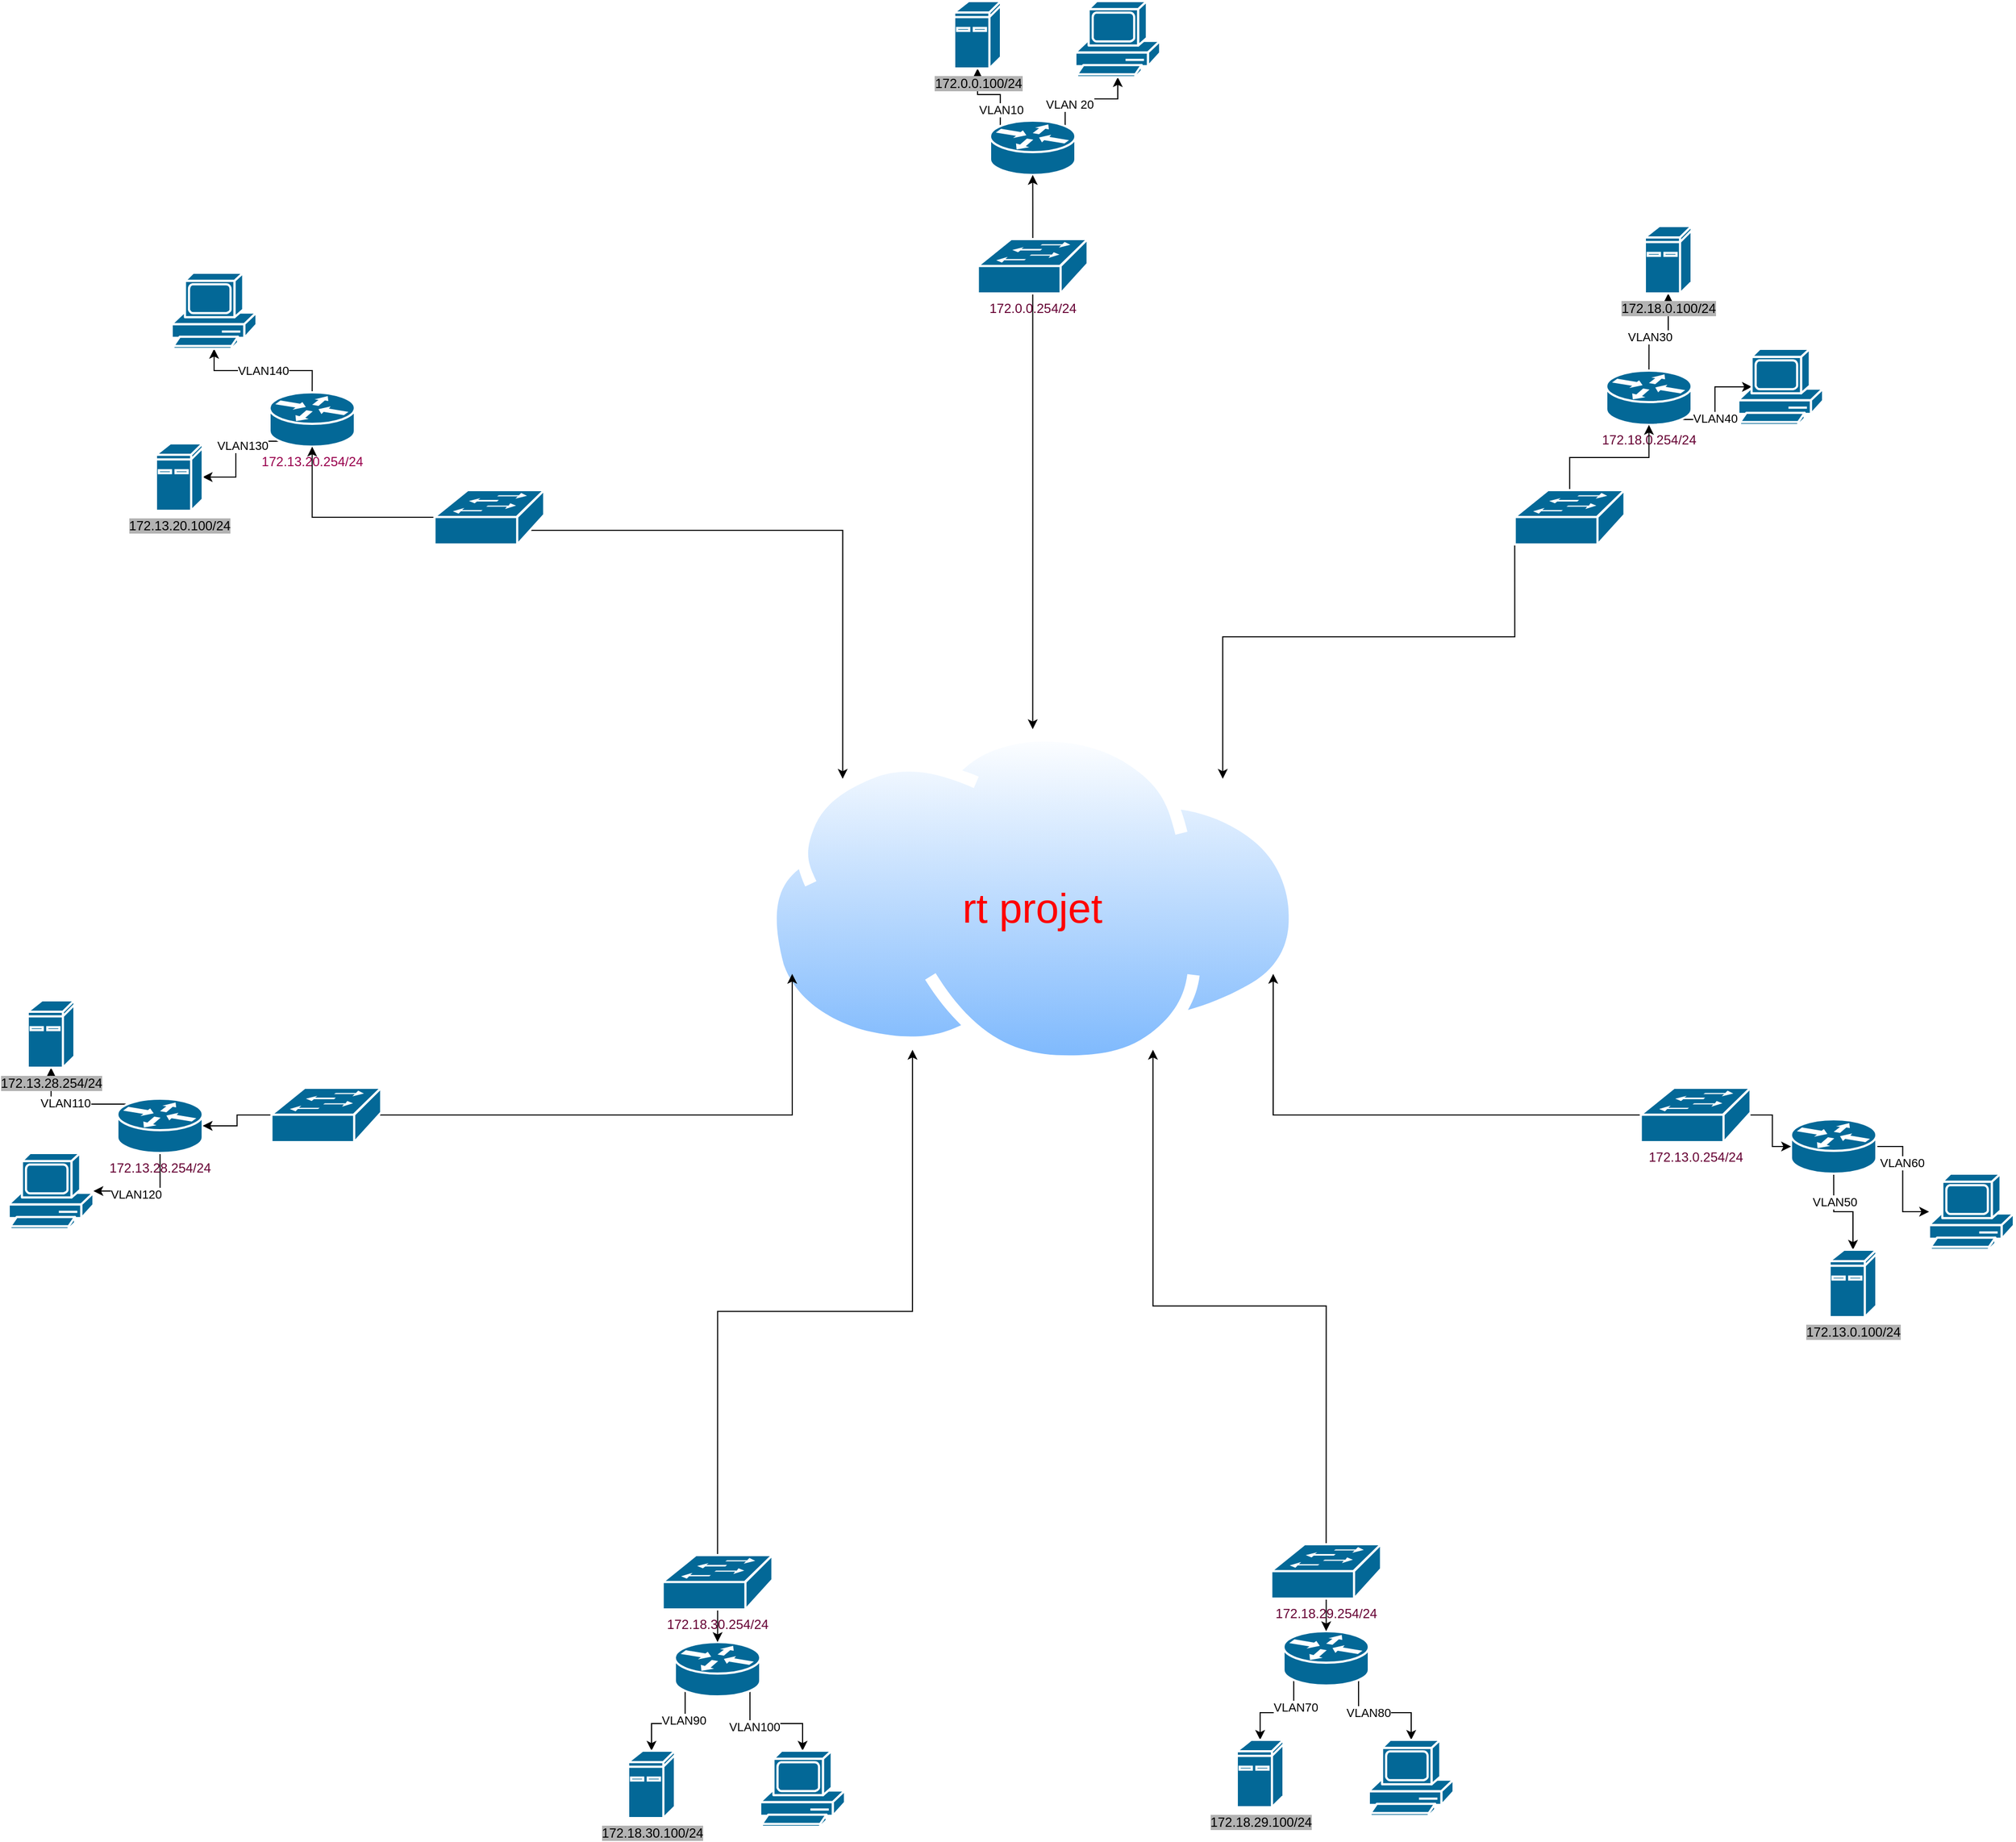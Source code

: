<mxfile version="14.4.8" type="device"><diagram id="L1k257xSW0WnieXHfgta" name="Page-1"><mxGraphModel dx="5126" dy="1832" grid="1" gridSize="10" guides="1" tooltips="1" connect="1" arrows="1" fold="1" page="1" pageScale="1" pageWidth="827" pageHeight="1169" math="0" shadow="0"><root><mxCell id="0"/><mxCell id="1" parent="0"/><mxCell id="RxUKPnJYmhais6dm5igd-75" value="&lt;p style=&quot;font-size: 31px ; line-height: 0%&quot;&gt;&lt;br&gt;&lt;/p&gt;" style="aspect=fixed;perimeter=ellipsePerimeter;html=1;align=center;shadow=0;dashed=0;spacingTop=3;image;image=img/lib/active_directory/internet_cloud.svg;" vertex="1" parent="1"><mxGeometry x="-244.97" y="1370" width="494.44" height="311.5" as="geometry"/></mxCell><mxCell id="RxUKPnJYmhais6dm5igd-73" style="edgeStyle=orthogonalEdgeStyle;rounded=0;orthogonalLoop=1;jettySize=auto;html=1;exitX=0.12;exitY=0.9;exitDx=0;exitDy=0;exitPerimeter=0;" edge="1" parent="1" source="RxUKPnJYmhais6dm5igd-1" target="RxUKPnJYmhais6dm5igd-9"><mxGeometry relative="1" as="geometry"><Array as="points"><mxPoint x="-731" y="1105"/><mxPoint x="-731" y="1138"/></Array></mxGeometry></mxCell><mxCell id="RxUKPnJYmhais6dm5igd-98" value="VLAN130" style="edgeLabel;html=1;align=center;verticalAlign=middle;resizable=0;points=[];" vertex="1" connectable="0" parent="RxUKPnJYmhais6dm5igd-73"><mxGeometry x="-0.327" y="4" relative="1" as="geometry"><mxPoint as="offset"/></mxGeometry></mxCell><mxCell id="RxUKPnJYmhais6dm5igd-74" value="VLAN140" style="edgeStyle=orthogonalEdgeStyle;rounded=0;orthogonalLoop=1;jettySize=auto;html=1;exitX=0.5;exitY=0;exitDx=0;exitDy=0;exitPerimeter=0;" edge="1" parent="1" source="RxUKPnJYmhais6dm5igd-1" target="RxUKPnJYmhais6dm5igd-10"><mxGeometry relative="1" as="geometry"><Array as="points"><mxPoint x="-661" y="1040"/><mxPoint x="-751" y="1040"/></Array></mxGeometry></mxCell><mxCell id="RxUKPnJYmhais6dm5igd-1" value="&lt;font color=&quot;#99004d&quot;&gt;172.13.20.254/24&lt;/font&gt;" style="shape=mxgraph.cisco.routers.router;html=1;pointerEvents=1;dashed=0;fillColor=#036897;strokeColor=#ffffff;strokeWidth=2;verticalLabelPosition=bottom;verticalAlign=top;align=center;outlineConnect=0;" vertex="1" parent="1"><mxGeometry x="-700" y="1060" width="78.5" height="50" as="geometry"/></mxCell><mxCell id="RxUKPnJYmhais6dm5igd-5" style="edgeStyle=orthogonalEdgeStyle;rounded=0;orthogonalLoop=1;jettySize=auto;html=1;" edge="1" parent="1" source="RxUKPnJYmhais6dm5igd-3" target="RxUKPnJYmhais6dm5igd-1"><mxGeometry relative="1" as="geometry"/></mxCell><mxCell id="RxUKPnJYmhais6dm5igd-78" style="edgeStyle=orthogonalEdgeStyle;rounded=0;orthogonalLoop=1;jettySize=auto;html=1;exitX=0.87;exitY=0.74;exitDx=0;exitDy=0;exitPerimeter=0;entryX=0;entryY=0;entryDx=0;entryDy=0;" edge="1" parent="1" source="RxUKPnJYmhais6dm5igd-3" target="RxUKPnJYmhais6dm5igd-75"><mxGeometry relative="1" as="geometry"/></mxCell><mxCell id="RxUKPnJYmhais6dm5igd-3" value="" style="shape=mxgraph.cisco.switches.workgroup_switch;html=1;pointerEvents=1;dashed=0;fillColor=#036897;strokeColor=#ffffff;strokeWidth=2;verticalLabelPosition=bottom;verticalAlign=top;align=center;outlineConnect=0;" vertex="1" parent="1"><mxGeometry x="-548.25" y="1150" width="101" height="50" as="geometry"/></mxCell><mxCell id="RxUKPnJYmhais6dm5igd-9" value="&lt;span style=&quot;background-color: rgb(179 , 179 , 179)&quot;&gt;172.13.20.100/24&lt;br&gt;&lt;br&gt;&lt;/span&gt;" style="shape=mxgraph.cisco.computers_and_peripherals.ibm_mini_as400;html=1;pointerEvents=1;dashed=0;fillColor=#036897;strokeColor=#ffffff;strokeWidth=2;verticalLabelPosition=bottom;verticalAlign=top;align=center;outlineConnect=0;" vertex="1" parent="1"><mxGeometry x="-804.5" y="1107" width="43" height="62" as="geometry"/></mxCell><mxCell id="RxUKPnJYmhais6dm5igd-10" value="" style="shape=mxgraph.cisco.computers_and_peripherals.pc;html=1;pointerEvents=1;dashed=0;fillColor=#036897;strokeColor=#ffffff;strokeWidth=2;verticalLabelPosition=bottom;verticalAlign=top;align=center;outlineConnect=0;" vertex="1" parent="1"><mxGeometry x="-790" y="950" width="78" height="70" as="geometry"/></mxCell><mxCell id="RxUKPnJYmhais6dm5igd-67" style="edgeStyle=orthogonalEdgeStyle;rounded=0;orthogonalLoop=1;jettySize=auto;html=1;exitX=0.5;exitY=0;exitDx=0;exitDy=0;exitPerimeter=0;entryX=0.5;entryY=1;entryDx=0;entryDy=0;entryPerimeter=0;" edge="1" parent="1" source="RxUKPnJYmhais6dm5igd-15" target="RxUKPnJYmhais6dm5igd-18"><mxGeometry relative="1" as="geometry"/></mxCell><mxCell id="RxUKPnJYmhais6dm5igd-87" value="VLAN30" style="edgeLabel;html=1;align=center;verticalAlign=middle;resizable=0;points=[];" vertex="1" connectable="0" parent="RxUKPnJYmhais6dm5igd-67"><mxGeometry x="-0.297" relative="1" as="geometry"><mxPoint as="offset"/></mxGeometry></mxCell><mxCell id="RxUKPnJYmhais6dm5igd-68" style="edgeStyle=orthogonalEdgeStyle;rounded=0;orthogonalLoop=1;jettySize=auto;html=1;exitX=0.88;exitY=0.9;exitDx=0;exitDy=0;exitPerimeter=0;entryX=0.16;entryY=0.5;entryDx=0;entryDy=0;entryPerimeter=0;" edge="1" parent="1" source="RxUKPnJYmhais6dm5igd-15" target="RxUKPnJYmhais6dm5igd-19"><mxGeometry relative="1" as="geometry"/></mxCell><mxCell id="RxUKPnJYmhais6dm5igd-88" value="VLAN40" style="edgeLabel;html=1;align=center;verticalAlign=middle;resizable=0;points=[];" vertex="1" connectable="0" parent="RxUKPnJYmhais6dm5igd-68"><mxGeometry x="-0.324" relative="1" as="geometry"><mxPoint as="offset"/></mxGeometry></mxCell><mxCell id="RxUKPnJYmhais6dm5igd-15" value="&lt;font color=&quot;#660033&quot;&gt;172.18.0.254/24&lt;/font&gt;" style="shape=mxgraph.cisco.routers.router;html=1;pointerEvents=1;dashed=0;fillColor=#036897;strokeColor=#ffffff;strokeWidth=2;verticalLabelPosition=bottom;verticalAlign=top;align=center;outlineConnect=0;" vertex="1" parent="1"><mxGeometry x="530" y="1040" width="78.5" height="50" as="geometry"/></mxCell><mxCell id="RxUKPnJYmhais6dm5igd-16" style="edgeStyle=orthogonalEdgeStyle;rounded=0;orthogonalLoop=1;jettySize=auto;html=1;" edge="1" parent="1" source="RxUKPnJYmhais6dm5igd-17" target="RxUKPnJYmhais6dm5igd-15"><mxGeometry relative="1" as="geometry"/></mxCell><mxCell id="RxUKPnJYmhais6dm5igd-76" style="edgeStyle=orthogonalEdgeStyle;rounded=0;orthogonalLoop=1;jettySize=auto;html=1;exitX=0;exitY=0.98;exitDx=0;exitDy=0;exitPerimeter=0;entryX=1;entryY=0;entryDx=0;entryDy=0;" edge="1" parent="1" source="RxUKPnJYmhais6dm5igd-17" target="RxUKPnJYmhais6dm5igd-75"><mxGeometry relative="1" as="geometry"/></mxCell><mxCell id="RxUKPnJYmhais6dm5igd-17" value="" style="shape=mxgraph.cisco.switches.workgroup_switch;html=1;pointerEvents=1;dashed=0;fillColor=#036897;strokeColor=#ffffff;strokeWidth=2;verticalLabelPosition=bottom;verticalAlign=top;align=center;outlineConnect=0;" vertex="1" parent="1"><mxGeometry x="445.75" y="1150" width="101" height="50" as="geometry"/></mxCell><mxCell id="RxUKPnJYmhais6dm5igd-18" value="&lt;span style=&quot;background-color: rgb(179 , 179 , 179)&quot;&gt;172.18.0.100/24&lt;/span&gt;" style="shape=mxgraph.cisco.computers_and_peripherals.ibm_mini_as400;html=1;pointerEvents=1;dashed=0;fillColor=#036897;strokeColor=#ffffff;strokeWidth=2;verticalLabelPosition=bottom;verticalAlign=top;align=center;outlineConnect=0;" vertex="1" parent="1"><mxGeometry x="565.5" y="907" width="43" height="62" as="geometry"/></mxCell><mxCell id="RxUKPnJYmhais6dm5igd-19" value="" style="shape=mxgraph.cisco.computers_and_peripherals.pc;html=1;pointerEvents=1;dashed=0;fillColor=#036897;strokeColor=#ffffff;strokeWidth=2;verticalLabelPosition=bottom;verticalAlign=top;align=center;outlineConnect=0;" vertex="1" parent="1"><mxGeometry x="651.5" y="1020" width="78" height="70" as="geometry"/></mxCell><mxCell id="RxUKPnJYmhais6dm5igd-20" style="edgeStyle=orthogonalEdgeStyle;rounded=0;orthogonalLoop=1;jettySize=auto;html=1;exitX=0.12;exitY=0.9;exitDx=0;exitDy=0;exitPerimeter=0;entryX=0.5;entryY=0;entryDx=0;entryDy=0;entryPerimeter=0;" edge="1" parent="1" source="RxUKPnJYmhais6dm5igd-22" target="RxUKPnJYmhais6dm5igd-25"><mxGeometry relative="1" as="geometry"/></mxCell><mxCell id="RxUKPnJYmhais6dm5igd-95" value="VLAN70" style="edgeLabel;html=1;align=center;verticalAlign=middle;resizable=0;points=[];" vertex="1" connectable="0" parent="RxUKPnJYmhais6dm5igd-20"><mxGeometry x="-0.431" y="1" relative="1" as="geometry"><mxPoint as="offset"/></mxGeometry></mxCell><mxCell id="RxUKPnJYmhais6dm5igd-21" style="edgeStyle=orthogonalEdgeStyle;rounded=0;orthogonalLoop=1;jettySize=auto;html=1;exitX=0.88;exitY=0.9;exitDx=0;exitDy=0;exitPerimeter=0;" edge="1" parent="1" source="RxUKPnJYmhais6dm5igd-22" target="RxUKPnJYmhais6dm5igd-26"><mxGeometry relative="1" as="geometry"/></mxCell><mxCell id="RxUKPnJYmhais6dm5igd-90" value="VLAN80" style="edgeLabel;html=1;align=center;verticalAlign=middle;resizable=0;points=[];" vertex="1" connectable="0" parent="RxUKPnJYmhais6dm5igd-21"><mxGeometry x="-0.257" relative="1" as="geometry"><mxPoint as="offset"/></mxGeometry></mxCell><mxCell id="RxUKPnJYmhais6dm5igd-22" value="" style="shape=mxgraph.cisco.routers.router;html=1;pointerEvents=1;dashed=0;fillColor=#036897;strokeColor=#ffffff;strokeWidth=2;verticalLabelPosition=bottom;verticalAlign=top;align=center;outlineConnect=0;" vertex="1" parent="1"><mxGeometry x="233" y="2200" width="78.5" height="50" as="geometry"/></mxCell><mxCell id="RxUKPnJYmhais6dm5igd-23" style="edgeStyle=orthogonalEdgeStyle;rounded=0;orthogonalLoop=1;jettySize=auto;html=1;" edge="1" parent="1" source="RxUKPnJYmhais6dm5igd-24" target="RxUKPnJYmhais6dm5igd-22"><mxGeometry relative="1" as="geometry"/></mxCell><mxCell id="RxUKPnJYmhais6dm5igd-81" style="edgeStyle=orthogonalEdgeStyle;rounded=0;orthogonalLoop=1;jettySize=auto;html=1;exitX=0.5;exitY=0;exitDx=0;exitDy=0;exitPerimeter=0;entryX=0.75;entryY=1;entryDx=0;entryDy=0;" edge="1" parent="1" source="RxUKPnJYmhais6dm5igd-24" target="RxUKPnJYmhais6dm5igd-75"><mxGeometry relative="1" as="geometry"/></mxCell><mxCell id="RxUKPnJYmhais6dm5igd-24" value="&lt;font color=&quot;#660033&quot;&gt;172.18.29.254/24&lt;/font&gt;" style="shape=mxgraph.cisco.switches.workgroup_switch;html=1;pointerEvents=1;dashed=0;fillColor=#036897;strokeColor=#ffffff;strokeWidth=2;verticalLabelPosition=bottom;verticalAlign=top;align=center;outlineConnect=0;" vertex="1" parent="1"><mxGeometry x="221.75" y="2120" width="101" height="50" as="geometry"/></mxCell><mxCell id="RxUKPnJYmhais6dm5igd-25" value="&lt;span style=&quot;background-color: rgb(179 , 179 , 179)&quot;&gt;172.18.29.100/24&lt;/span&gt;" style="shape=mxgraph.cisco.computers_and_peripherals.ibm_mini_as400;html=1;pointerEvents=1;dashed=0;fillColor=#036897;strokeColor=#ffffff;strokeWidth=2;verticalLabelPosition=bottom;verticalAlign=top;align=center;outlineConnect=0;" vertex="1" parent="1"><mxGeometry x="190" y="2300" width="43" height="62" as="geometry"/></mxCell><mxCell id="RxUKPnJYmhais6dm5igd-26" value="" style="shape=mxgraph.cisco.computers_and_peripherals.pc;html=1;pointerEvents=1;dashed=0;fillColor=#036897;strokeColor=#ffffff;strokeWidth=2;verticalLabelPosition=bottom;verticalAlign=top;align=center;outlineConnect=0;" vertex="1" parent="1"><mxGeometry x="311.5" y="2300" width="78" height="70" as="geometry"/></mxCell><mxCell id="RxUKPnJYmhais6dm5igd-27" style="edgeStyle=orthogonalEdgeStyle;rounded=0;orthogonalLoop=1;jettySize=auto;html=1;exitX=0.12;exitY=0.9;exitDx=0;exitDy=0;exitPerimeter=0;entryX=0.5;entryY=1;entryDx=0;entryDy=0;entryPerimeter=0;" edge="1" parent="1" source="RxUKPnJYmhais6dm5igd-29" target="RxUKPnJYmhais6dm5igd-32"><mxGeometry relative="1" as="geometry"/></mxCell><mxCell id="RxUKPnJYmhais6dm5igd-86" value="VLAN10" style="edgeLabel;html=1;align=center;verticalAlign=middle;resizable=0;points=[];" vertex="1" connectable="0" parent="RxUKPnJYmhais6dm5igd-27"><mxGeometry x="-0.029" relative="1" as="geometry"><mxPoint as="offset"/></mxGeometry></mxCell><mxCell id="RxUKPnJYmhais6dm5igd-28" style="edgeStyle=orthogonalEdgeStyle;rounded=0;orthogonalLoop=1;jettySize=auto;html=1;exitX=0.88;exitY=0.9;exitDx=0;exitDy=0;exitPerimeter=0;" edge="1" parent="1" source="RxUKPnJYmhais6dm5igd-29" target="RxUKPnJYmhais6dm5igd-33"><mxGeometry relative="1" as="geometry"/></mxCell><mxCell id="RxUKPnJYmhais6dm5igd-85" value="VLAN 20" style="edgeLabel;html=1;align=center;verticalAlign=middle;resizable=0;points=[];" vertex="1" connectable="0" parent="RxUKPnJYmhais6dm5igd-28"><mxGeometry x="-0.096" y="-4" relative="1" as="geometry"><mxPoint as="offset"/></mxGeometry></mxCell><mxCell id="RxUKPnJYmhais6dm5igd-29" value="" style="shape=mxgraph.cisco.routers.router;html=1;pointerEvents=1;dashed=0;fillColor=#036897;strokeColor=#ffffff;strokeWidth=2;verticalLabelPosition=bottom;verticalAlign=top;align=center;outlineConnect=0;" vertex="1" parent="1"><mxGeometry x="-37" y="810" width="78.5" height="50" as="geometry"/></mxCell><mxCell id="RxUKPnJYmhais6dm5igd-30" style="edgeStyle=orthogonalEdgeStyle;rounded=0;orthogonalLoop=1;jettySize=auto;html=1;" edge="1" parent="1" source="RxUKPnJYmhais6dm5igd-31" target="RxUKPnJYmhais6dm5igd-29"><mxGeometry relative="1" as="geometry"/></mxCell><mxCell id="RxUKPnJYmhais6dm5igd-77" style="edgeStyle=orthogonalEdgeStyle;rounded=0;orthogonalLoop=1;jettySize=auto;html=1;exitX=0.5;exitY=0.98;exitDx=0;exitDy=0;exitPerimeter=0;" edge="1" parent="1" source="RxUKPnJYmhais6dm5igd-31" target="RxUKPnJYmhais6dm5igd-75"><mxGeometry relative="1" as="geometry"/></mxCell><mxCell id="RxUKPnJYmhais6dm5igd-31" value="&lt;font color=&quot;#660033&quot;&gt;172.0.0.254/24&lt;/font&gt;" style="shape=mxgraph.cisco.switches.workgroup_switch;html=1;pointerEvents=1;dashed=0;fillColor=#036897;strokeColor=#ffffff;strokeWidth=2;verticalLabelPosition=bottom;verticalAlign=top;align=center;outlineConnect=0;" vertex="1" parent="1"><mxGeometry x="-48.25" y="919" width="101" height="50" as="geometry"/></mxCell><mxCell id="RxUKPnJYmhais6dm5igd-32" value="&lt;span style=&quot;background-color: rgb(179 , 179 , 179)&quot;&gt;172.0.0.100/24&lt;/span&gt;" style="shape=mxgraph.cisco.computers_and_peripherals.ibm_mini_as400;html=1;pointerEvents=1;dashed=0;fillColor=#036897;strokeColor=#ffffff;strokeWidth=2;verticalLabelPosition=bottom;verticalAlign=top;align=center;outlineConnect=0;" vertex="1" parent="1"><mxGeometry x="-70" y="700" width="43" height="62" as="geometry"/></mxCell><mxCell id="RxUKPnJYmhais6dm5igd-33" value="" style="shape=mxgraph.cisco.computers_and_peripherals.pc;html=1;pointerEvents=1;dashed=0;fillColor=#036897;strokeColor=#ffffff;strokeWidth=2;verticalLabelPosition=bottom;verticalAlign=top;align=center;outlineConnect=0;" vertex="1" parent="1"><mxGeometry x="41.5" y="700" width="78" height="70" as="geometry"/></mxCell><mxCell id="RxUKPnJYmhais6dm5igd-41" style="edgeStyle=orthogonalEdgeStyle;rounded=0;orthogonalLoop=1;jettySize=auto;html=1;exitX=0.12;exitY=0.9;exitDx=0;exitDy=0;exitPerimeter=0;entryX=0.5;entryY=0;entryDx=0;entryDy=0;entryPerimeter=0;" edge="1" parent="1" source="RxUKPnJYmhais6dm5igd-43" target="RxUKPnJYmhais6dm5igd-46"><mxGeometry relative="1" as="geometry"/></mxCell><mxCell id="RxUKPnJYmhais6dm5igd-96" value="VLAN90" style="edgeLabel;html=1;align=center;verticalAlign=middle;resizable=0;points=[];" vertex="1" connectable="0" parent="RxUKPnJYmhais6dm5igd-41"><mxGeometry x="-0.371" y="-2" relative="1" as="geometry"><mxPoint as="offset"/></mxGeometry></mxCell><mxCell id="RxUKPnJYmhais6dm5igd-42" style="edgeStyle=orthogonalEdgeStyle;rounded=0;orthogonalLoop=1;jettySize=auto;html=1;exitX=0.88;exitY=0.9;exitDx=0;exitDy=0;exitPerimeter=0;" edge="1" parent="1" source="RxUKPnJYmhais6dm5igd-43" target="RxUKPnJYmhais6dm5igd-47"><mxGeometry relative="1" as="geometry"/></mxCell><mxCell id="RxUKPnJYmhais6dm5igd-91" value="VLAN100" style="edgeLabel;html=1;align=center;verticalAlign=middle;resizable=0;points=[];" vertex="1" connectable="0" parent="RxUKPnJYmhais6dm5igd-42"><mxGeometry x="-0.338" y="-3" relative="1" as="geometry"><mxPoint as="offset"/></mxGeometry></mxCell><mxCell id="RxUKPnJYmhais6dm5igd-43" value="" style="shape=mxgraph.cisco.routers.router;html=1;pointerEvents=1;dashed=0;fillColor=#036897;strokeColor=#ffffff;strokeWidth=2;verticalLabelPosition=bottom;verticalAlign=top;align=center;outlineConnect=0;" vertex="1" parent="1"><mxGeometry x="-327" y="2210" width="78.5" height="50" as="geometry"/></mxCell><mxCell id="RxUKPnJYmhais6dm5igd-44" style="edgeStyle=orthogonalEdgeStyle;rounded=0;orthogonalLoop=1;jettySize=auto;html=1;" edge="1" parent="1" source="RxUKPnJYmhais6dm5igd-45" target="RxUKPnJYmhais6dm5igd-43"><mxGeometry relative="1" as="geometry"/></mxCell><mxCell id="RxUKPnJYmhais6dm5igd-80" style="edgeStyle=orthogonalEdgeStyle;rounded=0;orthogonalLoop=1;jettySize=auto;html=1;exitX=0.5;exitY=0;exitDx=0;exitDy=0;exitPerimeter=0;entryX=0.25;entryY=1;entryDx=0;entryDy=0;" edge="1" parent="1" source="RxUKPnJYmhais6dm5igd-45" target="RxUKPnJYmhais6dm5igd-75"><mxGeometry relative="1" as="geometry"/></mxCell><mxCell id="RxUKPnJYmhais6dm5igd-45" value="&lt;font color=&quot;#660033&quot;&gt;172.18.30.254/24&lt;/font&gt;" style="shape=mxgraph.cisco.switches.workgroup_switch;html=1;pointerEvents=1;dashed=0;fillColor=#036897;strokeColor=#ffffff;strokeWidth=2;verticalLabelPosition=bottom;verticalAlign=top;align=center;outlineConnect=0;" vertex="1" parent="1"><mxGeometry x="-338.25" y="2130" width="101" height="50" as="geometry"/></mxCell><mxCell id="RxUKPnJYmhais6dm5igd-46" value="&lt;span style=&quot;background-color: rgb(179 , 179 , 179)&quot;&gt;172.18.30.100/24&lt;/span&gt;" style="shape=mxgraph.cisco.computers_and_peripherals.ibm_mini_as400;html=1;pointerEvents=1;dashed=0;fillColor=#036897;strokeColor=#ffffff;strokeWidth=2;verticalLabelPosition=bottom;verticalAlign=top;align=center;outlineConnect=0;" vertex="1" parent="1"><mxGeometry x="-370" y="2310" width="43" height="62" as="geometry"/></mxCell><mxCell id="RxUKPnJYmhais6dm5igd-47" value="" style="shape=mxgraph.cisco.computers_and_peripherals.pc;html=1;pointerEvents=1;dashed=0;fillColor=#036897;strokeColor=#ffffff;strokeWidth=2;verticalLabelPosition=bottom;verticalAlign=top;align=center;outlineConnect=0;" vertex="1" parent="1"><mxGeometry x="-248.5" y="2310" width="78" height="70" as="geometry"/></mxCell><mxCell id="RxUKPnJYmhais6dm5igd-71" style="edgeStyle=orthogonalEdgeStyle;rounded=0;orthogonalLoop=1;jettySize=auto;html=1;exitX=0.12;exitY=0.1;exitDx=0;exitDy=0;exitPerimeter=0;" edge="1" parent="1" source="RxUKPnJYmhais6dm5igd-50" target="RxUKPnJYmhais6dm5igd-53"><mxGeometry relative="1" as="geometry"/></mxCell><mxCell id="RxUKPnJYmhais6dm5igd-97" value="VLAN110" style="edgeLabel;html=1;align=center;verticalAlign=middle;resizable=0;points=[];" vertex="1" connectable="0" parent="RxUKPnJYmhais6dm5igd-71"><mxGeometry x="0.102" y="-1" relative="1" as="geometry"><mxPoint as="offset"/></mxGeometry></mxCell><mxCell id="RxUKPnJYmhais6dm5igd-72" style="edgeStyle=orthogonalEdgeStyle;rounded=0;orthogonalLoop=1;jettySize=auto;html=1;exitX=0.5;exitY=1;exitDx=0;exitDy=0;exitPerimeter=0;" edge="1" parent="1" source="RxUKPnJYmhais6dm5igd-50" target="RxUKPnJYmhais6dm5igd-54"><mxGeometry relative="1" as="geometry"/></mxCell><mxCell id="RxUKPnJYmhais6dm5igd-92" value="VLAN120" style="edgeLabel;html=1;align=center;verticalAlign=middle;resizable=0;points=[];" vertex="1" connectable="0" parent="RxUKPnJYmhais6dm5igd-72"><mxGeometry x="0.203" y="3" relative="1" as="geometry"><mxPoint as="offset"/></mxGeometry></mxCell><mxCell id="RxUKPnJYmhais6dm5igd-50" value="&lt;font color=&quot;#660033&quot;&gt;172.13.28.254/24&lt;/font&gt;" style="shape=mxgraph.cisco.routers.router;html=1;pointerEvents=1;dashed=0;fillColor=#036897;strokeColor=#ffffff;strokeWidth=2;verticalLabelPosition=bottom;verticalAlign=top;align=center;outlineConnect=0;" vertex="1" parent="1"><mxGeometry x="-840" y="1710" width="78.5" height="50" as="geometry"/></mxCell><mxCell id="RxUKPnJYmhais6dm5igd-51" style="edgeStyle=orthogonalEdgeStyle;rounded=0;orthogonalLoop=1;jettySize=auto;html=1;" edge="1" parent="1" source="RxUKPnJYmhais6dm5igd-52" target="RxUKPnJYmhais6dm5igd-50"><mxGeometry relative="1" as="geometry"/></mxCell><mxCell id="RxUKPnJYmhais6dm5igd-79" style="edgeStyle=orthogonalEdgeStyle;rounded=0;orthogonalLoop=1;jettySize=auto;html=1;exitX=0.98;exitY=0.5;exitDx=0;exitDy=0;exitPerimeter=0;entryX=0;entryY=0.75;entryDx=0;entryDy=0;" edge="1" parent="1" source="RxUKPnJYmhais6dm5igd-52" target="RxUKPnJYmhais6dm5igd-75"><mxGeometry relative="1" as="geometry"/></mxCell><mxCell id="RxUKPnJYmhais6dm5igd-52" value="" style="shape=mxgraph.cisco.switches.workgroup_switch;html=1;pointerEvents=1;dashed=0;fillColor=#036897;strokeColor=#ffffff;strokeWidth=2;verticalLabelPosition=bottom;verticalAlign=top;align=center;outlineConnect=0;" vertex="1" parent="1"><mxGeometry x="-698.25" y="1700" width="101" height="50" as="geometry"/></mxCell><mxCell id="RxUKPnJYmhais6dm5igd-53" value="&lt;span style=&quot;background-color: rgb(179 , 179 , 179)&quot;&gt;172.13.28.254/24&lt;/span&gt;" style="shape=mxgraph.cisco.computers_and_peripherals.ibm_mini_as400;html=1;pointerEvents=1;dashed=0;fillColor=#036897;strokeColor=#ffffff;strokeWidth=2;verticalLabelPosition=bottom;verticalAlign=top;align=center;outlineConnect=0;" vertex="1" parent="1"><mxGeometry x="-922.5" y="1619.5" width="43" height="62" as="geometry"/></mxCell><mxCell id="RxUKPnJYmhais6dm5igd-54" value="" style="shape=mxgraph.cisco.computers_and_peripherals.pc;html=1;pointerEvents=1;dashed=0;fillColor=#036897;strokeColor=#ffffff;strokeWidth=2;verticalLabelPosition=bottom;verticalAlign=top;align=center;outlineConnect=0;" vertex="1" parent="1"><mxGeometry x="-940" y="1760" width="78" height="70" as="geometry"/></mxCell><mxCell id="RxUKPnJYmhais6dm5igd-69" style="edgeStyle=orthogonalEdgeStyle;rounded=0;orthogonalLoop=1;jettySize=auto;html=1;exitX=1;exitY=0.5;exitDx=0;exitDy=0;exitPerimeter=0;" edge="1" parent="1" source="RxUKPnJYmhais6dm5igd-62" target="RxUKPnJYmhais6dm5igd-66"><mxGeometry relative="1" as="geometry"/></mxCell><mxCell id="RxUKPnJYmhais6dm5igd-89" value="VLAN60" style="edgeLabel;html=1;align=center;verticalAlign=middle;resizable=0;points=[];" vertex="1" connectable="0" parent="RxUKPnJYmhais6dm5igd-69"><mxGeometry x="-0.28" y="-1" relative="1" as="geometry"><mxPoint as="offset"/></mxGeometry></mxCell><mxCell id="RxUKPnJYmhais6dm5igd-70" style="edgeStyle=orthogonalEdgeStyle;rounded=0;orthogonalLoop=1;jettySize=auto;html=1;exitX=0.5;exitY=1;exitDx=0;exitDy=0;exitPerimeter=0;" edge="1" parent="1" source="RxUKPnJYmhais6dm5igd-62" target="RxUKPnJYmhais6dm5igd-65"><mxGeometry relative="1" as="geometry"/></mxCell><mxCell id="RxUKPnJYmhais6dm5igd-94" value="VLAN50" style="edgeLabel;html=1;align=center;verticalAlign=middle;resizable=0;points=[];" vertex="1" connectable="0" parent="RxUKPnJYmhais6dm5igd-70"><mxGeometry x="-0.423" relative="1" as="geometry"><mxPoint as="offset"/></mxGeometry></mxCell><mxCell id="RxUKPnJYmhais6dm5igd-62" value="" style="shape=mxgraph.cisco.routers.router;html=1;pointerEvents=1;dashed=0;fillColor=#036897;strokeColor=#ffffff;strokeWidth=2;verticalLabelPosition=bottom;verticalAlign=top;align=center;outlineConnect=0;" vertex="1" parent="1"><mxGeometry x="700" y="1729" width="78.5" height="50" as="geometry"/></mxCell><mxCell id="RxUKPnJYmhais6dm5igd-63" style="edgeStyle=orthogonalEdgeStyle;rounded=0;orthogonalLoop=1;jettySize=auto;html=1;" edge="1" parent="1" source="RxUKPnJYmhais6dm5igd-64" target="RxUKPnJYmhais6dm5igd-62"><mxGeometry relative="1" as="geometry"/></mxCell><mxCell id="RxUKPnJYmhais6dm5igd-82" style="edgeStyle=orthogonalEdgeStyle;rounded=0;orthogonalLoop=1;jettySize=auto;html=1;exitX=0;exitY=0.5;exitDx=0;exitDy=0;exitPerimeter=0;entryX=1;entryY=0.75;entryDx=0;entryDy=0;" edge="1" parent="1" source="RxUKPnJYmhais6dm5igd-64" target="RxUKPnJYmhais6dm5igd-75"><mxGeometry relative="1" as="geometry"/></mxCell><mxCell id="RxUKPnJYmhais6dm5igd-64" value="&lt;font color=&quot;#660033&quot;&gt;172.13.0.254/24&lt;/font&gt;" style="shape=mxgraph.cisco.switches.workgroup_switch;html=1;pointerEvents=1;dashed=0;fillColor=#036897;strokeColor=#ffffff;strokeWidth=2;verticalLabelPosition=bottom;verticalAlign=top;align=center;outlineConnect=0;" vertex="1" parent="1"><mxGeometry x="561.75" y="1700" width="101" height="50" as="geometry"/></mxCell><mxCell id="RxUKPnJYmhais6dm5igd-65" value="&lt;span style=&quot;background-color: rgb(179 , 179 , 179)&quot;&gt;172.13.0.100/24&lt;/span&gt;" style="shape=mxgraph.cisco.computers_and_peripherals.ibm_mini_as400;html=1;pointerEvents=1;dashed=0;fillColor=#036897;strokeColor=#ffffff;strokeWidth=2;verticalLabelPosition=bottom;verticalAlign=top;align=center;outlineConnect=0;" vertex="1" parent="1"><mxGeometry x="735.5" y="1849" width="43" height="62" as="geometry"/></mxCell><mxCell id="RxUKPnJYmhais6dm5igd-66" value="" style="shape=mxgraph.cisco.computers_and_peripherals.pc;html=1;pointerEvents=1;dashed=0;fillColor=#036897;strokeColor=#ffffff;strokeWidth=2;verticalLabelPosition=bottom;verticalAlign=top;align=center;outlineConnect=0;" vertex="1" parent="1"><mxGeometry x="827" y="1779" width="78" height="70" as="geometry"/></mxCell><mxCell id="RxUKPnJYmhais6dm5igd-83" value="&lt;font style=&quot;font-size: 38px&quot; color=&quot;#ff0000&quot;&gt;rt projet&lt;/font&gt;" style="text;html=1;strokeColor=none;fillColor=none;align=center;verticalAlign=middle;whiteSpace=wrap;rounded=0;" vertex="1" parent="1"><mxGeometry x="-127.75" y="1460" width="260" height="150" as="geometry"/></mxCell></root></mxGraphModel></diagram></mxfile>